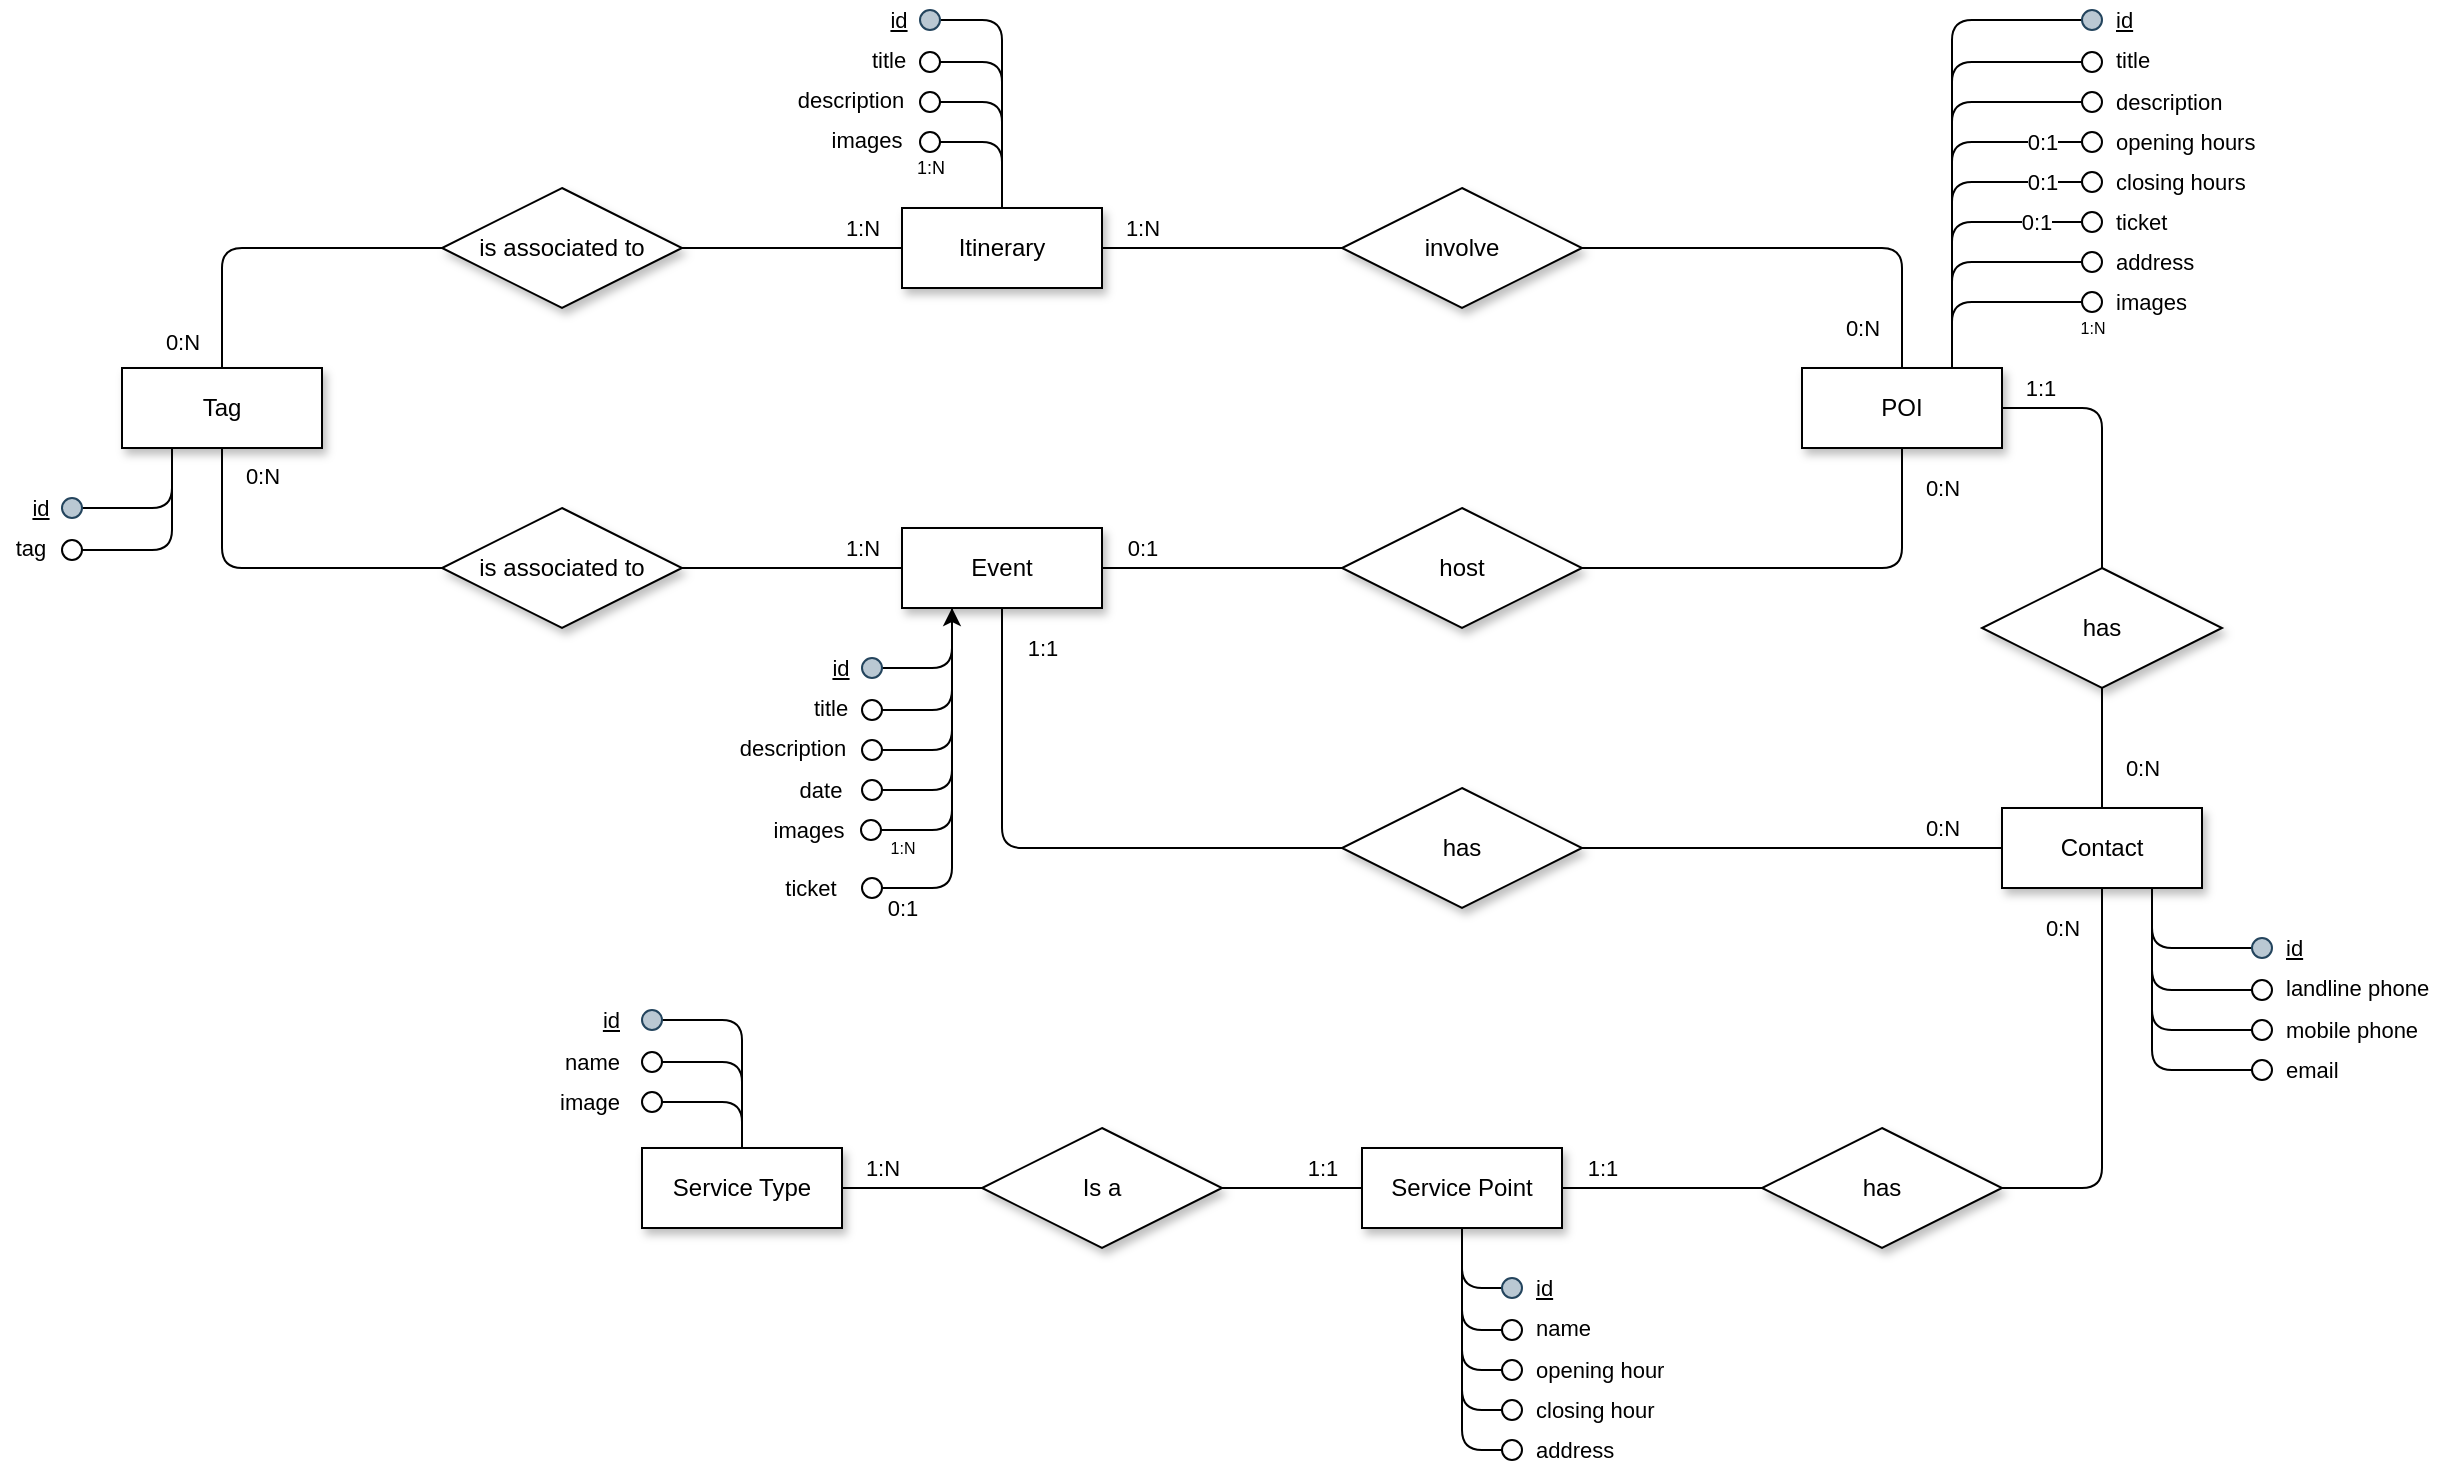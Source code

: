 <mxfile version="18.1.1" type="onedrive"><diagram id="R2lEEEUBdFMjLlhIrx00" name="Page-1"><mxGraphModel grid="1" page="0" gridSize="10" guides="1" tooltips="1" connect="1" arrows="1" fold="1" pageScale="1" pageWidth="850" pageHeight="1100" math="0" shadow="0" extFonts="Permanent Marker^https://fonts.googleapis.com/css?family=Permanent+Marker"><root><mxCell id="0"/><mxCell id="1" parent="0"/><mxCell id="U2Y5_Zhg-CE9BHJkoUAZ-34" value="0:N" style="edgeStyle=orthogonalEdgeStyle;rounded=1;orthogonalLoop=1;jettySize=auto;html=1;exitX=0.5;exitY=1;exitDx=0;exitDy=0;entryX=1;entryY=0.5;entryDx=0;entryDy=0;endArrow=none;endFill=0;elbow=vertical;" edge="1" parent="1" source="U2Y5_Zhg-CE9BHJkoUAZ-1" target="U2Y5_Zhg-CE9BHJkoUAZ-30"><mxGeometry x="-0.818" y="20" relative="1" as="geometry"><mxPoint as="offset"/></mxGeometry></mxCell><mxCell id="U2Y5_Zhg-CE9BHJkoUAZ-1" value="POI" style="whiteSpace=wrap;html=1;align=center;shadow=1;" vertex="1" parent="1"><mxGeometry x="650" y="-80" width="100" height="40" as="geometry"/></mxCell><mxCell id="U2Y5_Zhg-CE9BHJkoUAZ-19" value="1:N" style="edgeStyle=orthogonalEdgeStyle;rounded=1;orthogonalLoop=1;jettySize=auto;html=1;exitX=1;exitY=0.5;exitDx=0;exitDy=0;entryX=0;entryY=0.5;entryDx=0;entryDy=0;endArrow=none;endFill=0;elbow=vertical;" edge="1" parent="1" source="U2Y5_Zhg-CE9BHJkoUAZ-2" target="U2Y5_Zhg-CE9BHJkoUAZ-8"><mxGeometry x="0.636" y="10" relative="1" as="geometry"><mxPoint as="offset"/></mxGeometry></mxCell><mxCell id="U2Y5_Zhg-CE9BHJkoUAZ-2" value="is associated to" style="shape=rhombus;perimeter=rhombusPerimeter;whiteSpace=wrap;html=1;align=center;shadow=1;" vertex="1" parent="1"><mxGeometry x="-30" y="-10" width="120" height="60" as="geometry"/></mxCell><mxCell id="U2Y5_Zhg-CE9BHJkoUAZ-39" value="1:1" style="edgeStyle=orthogonalEdgeStyle;rounded=1;orthogonalLoop=1;jettySize=auto;html=1;exitX=0.5;exitY=1;exitDx=0;exitDy=0;entryX=0;entryY=0.5;entryDx=0;entryDy=0;endArrow=none;endFill=0;elbow=vertical;" edge="1" parent="1" source="U2Y5_Zhg-CE9BHJkoUAZ-8" target="U2Y5_Zhg-CE9BHJkoUAZ-38"><mxGeometry x="-0.862" y="20" relative="1" as="geometry"><mxPoint as="offset"/></mxGeometry></mxCell><mxCell id="U2Y5_Zhg-CE9BHJkoUAZ-8" value="Event" style="whiteSpace=wrap;html=1;align=center;shadow=1;" vertex="1" parent="1"><mxGeometry x="200" width="100" height="40" as="geometry"/></mxCell><mxCell id="U2Y5_Zhg-CE9BHJkoUAZ-9" value="Service Point" style="whiteSpace=wrap;html=1;align=center;shadow=1;" vertex="1" parent="1"><mxGeometry x="430" y="310" width="100" height="40" as="geometry"/></mxCell><mxCell id="U2Y5_Zhg-CE9BHJkoUAZ-10" value="Service Type" style="whiteSpace=wrap;html=1;align=center;shadow=1;" vertex="1" parent="1"><mxGeometry x="70" y="310" width="100" height="40" as="geometry"/></mxCell><mxCell id="U2Y5_Zhg-CE9BHJkoUAZ-11" value="Contact" style="whiteSpace=wrap;html=1;align=center;shadow=1;" vertex="1" parent="1"><mxGeometry x="750" y="140" width="100" height="40" as="geometry"/></mxCell><mxCell id="U2Y5_Zhg-CE9BHJkoUAZ-16" value="0:N" style="rounded=1;orthogonalLoop=1;jettySize=auto;html=1;exitX=0.5;exitY=1;exitDx=0;exitDy=0;entryX=0;entryY=0.5;entryDx=0;entryDy=0;endArrow=none;endFill=0;edgeStyle=orthogonalEdgeStyle;elbow=vertical;" edge="1" parent="1" source="U2Y5_Zhg-CE9BHJkoUAZ-12" target="U2Y5_Zhg-CE9BHJkoUAZ-2"><mxGeometry x="-0.84" y="20" relative="1" as="geometry"><mxPoint as="offset"/></mxGeometry></mxCell><mxCell id="U2Y5_Zhg-CE9BHJkoUAZ-12" value="Tag" style="whiteSpace=wrap;html=1;align=center;shadow=1;" vertex="1" parent="1"><mxGeometry x="-190" y="-80" width="100" height="40" as="geometry"/></mxCell><mxCell id="U2Y5_Zhg-CE9BHJkoUAZ-14" value="Itinerary" style="whiteSpace=wrap;html=1;align=center;shadow=1;" vertex="1" parent="1"><mxGeometry x="200" y="-160" width="100" height="40" as="geometry"/></mxCell><mxCell id="U2Y5_Zhg-CE9BHJkoUAZ-21" value="1:N" style="edgeStyle=orthogonalEdgeStyle;rounded=1;orthogonalLoop=1;jettySize=auto;html=1;exitX=1;exitY=0.5;exitDx=0;exitDy=0;entryX=0;entryY=0.5;entryDx=0;entryDy=0;endArrow=none;endFill=0;elbow=vertical;" edge="1" parent="1" source="U2Y5_Zhg-CE9BHJkoUAZ-20" target="U2Y5_Zhg-CE9BHJkoUAZ-14"><mxGeometry x="0.636" y="10" relative="1" as="geometry"><mxPoint as="offset"/></mxGeometry></mxCell><mxCell id="U2Y5_Zhg-CE9BHJkoUAZ-22" value="0:N" style="edgeStyle=orthogonalEdgeStyle;rounded=1;orthogonalLoop=1;jettySize=auto;html=1;exitX=0;exitY=0.5;exitDx=0;exitDy=0;entryX=0.5;entryY=0;entryDx=0;entryDy=0;endArrow=none;endFill=0;elbow=vertical;" edge="1" parent="1" source="U2Y5_Zhg-CE9BHJkoUAZ-20" target="U2Y5_Zhg-CE9BHJkoUAZ-12"><mxGeometry x="0.84" y="-20" relative="1" as="geometry"><mxPoint as="offset"/></mxGeometry></mxCell><mxCell id="U2Y5_Zhg-CE9BHJkoUAZ-20" value="is associated to" style="shape=rhombus;perimeter=rhombusPerimeter;whiteSpace=wrap;html=1;align=center;shadow=1;" vertex="1" parent="1"><mxGeometry x="-30" y="-170" width="120" height="60" as="geometry"/></mxCell><mxCell id="U2Y5_Zhg-CE9BHJkoUAZ-23" value="id" style="text;html=1;align=center;verticalAlign=middle;resizable=0;points=[];autosize=1;fontSize=11;fontStyle=4" vertex="1" parent="1"><mxGeometry x="-241" y="-20" width="20" height="20" as="geometry"/></mxCell><mxCell id="U2Y5_Zhg-CE9BHJkoUAZ-27" style="edgeStyle=orthogonalEdgeStyle;rounded=1;orthogonalLoop=1;jettySize=auto;html=1;entryX=0.25;entryY=1;entryDx=0;entryDy=0;endArrow=none;endFill=0;elbow=vertical;" edge="1" parent="1" source="U2Y5_Zhg-CE9BHJkoUAZ-24" target="U2Y5_Zhg-CE9BHJkoUAZ-12"><mxGeometry relative="1" as="geometry"/></mxCell><mxCell id="U2Y5_Zhg-CE9BHJkoUAZ-24" value="" style="ellipse;whiteSpace=wrap;html=1;fillColor=#bac8d3;fontSize=11;strokeColor=#23445d;" vertex="1" parent="1"><mxGeometry x="-220" y="-15" width="10" height="10" as="geometry"/></mxCell><mxCell id="U2Y5_Zhg-CE9BHJkoUAZ-25" value="tag" style="text;html=1;align=center;verticalAlign=middle;resizable=0;points=[];autosize=1;fontSize=11;" vertex="1" parent="1"><mxGeometry x="-251" width="30" height="20" as="geometry"/></mxCell><mxCell id="U2Y5_Zhg-CE9BHJkoUAZ-28" style="edgeStyle=orthogonalEdgeStyle;rounded=1;orthogonalLoop=1;jettySize=auto;html=1;endArrow=none;endFill=0;elbow=vertical;entryX=0.25;entryY=1;entryDx=0;entryDy=0;" edge="1" parent="1" source="U2Y5_Zhg-CE9BHJkoUAZ-26" target="U2Y5_Zhg-CE9BHJkoUAZ-12"><mxGeometry relative="1" as="geometry"/></mxCell><mxCell id="U2Y5_Zhg-CE9BHJkoUAZ-26" value="" style="ellipse;whiteSpace=wrap;html=1;fillColor=none;gradientColor=none;fontSize=11;" vertex="1" parent="1"><mxGeometry x="-220" y="6" width="10" height="10" as="geometry"/></mxCell><mxCell id="U2Y5_Zhg-CE9BHJkoUAZ-32" value="1:N" style="edgeStyle=orthogonalEdgeStyle;rounded=1;orthogonalLoop=1;jettySize=auto;html=1;exitX=0;exitY=0.5;exitDx=0;exitDy=0;entryX=1;entryY=0.5;entryDx=0;entryDy=0;endArrow=none;endFill=0;elbow=vertical;" edge="1" parent="1" source="U2Y5_Zhg-CE9BHJkoUAZ-29" target="U2Y5_Zhg-CE9BHJkoUAZ-14"><mxGeometry x="0.667" y="-10" relative="1" as="geometry"><mxPoint as="offset"/></mxGeometry></mxCell><mxCell id="U2Y5_Zhg-CE9BHJkoUAZ-33" value="0:N" style="edgeStyle=orthogonalEdgeStyle;rounded=1;orthogonalLoop=1;jettySize=auto;html=1;exitX=1;exitY=0.5;exitDx=0;exitDy=0;entryX=0.5;entryY=0;entryDx=0;entryDy=0;endArrow=none;endFill=0;elbow=vertical;" edge="1" parent="1" source="U2Y5_Zhg-CE9BHJkoUAZ-29" target="U2Y5_Zhg-CE9BHJkoUAZ-1"><mxGeometry x="0.818" y="-20" relative="1" as="geometry"><mxPoint as="offset"/></mxGeometry></mxCell><mxCell id="U2Y5_Zhg-CE9BHJkoUAZ-29" value="involve" style="shape=rhombus;perimeter=rhombusPerimeter;whiteSpace=wrap;html=1;align=center;shadow=1;" vertex="1" parent="1"><mxGeometry x="420" y="-170" width="120" height="60" as="geometry"/></mxCell><mxCell id="U2Y5_Zhg-CE9BHJkoUAZ-31" value="0:1" style="edgeStyle=orthogonalEdgeStyle;rounded=1;orthogonalLoop=1;jettySize=auto;html=1;entryX=1;entryY=0.5;entryDx=0;entryDy=0;endArrow=none;endFill=0;elbow=vertical;" edge="1" parent="1" source="U2Y5_Zhg-CE9BHJkoUAZ-30" target="U2Y5_Zhg-CE9BHJkoUAZ-8"><mxGeometry x="0.667" y="-10" relative="1" as="geometry"><mxPoint as="offset"/></mxGeometry></mxCell><mxCell id="U2Y5_Zhg-CE9BHJkoUAZ-30" value="host" style="shape=rhombus;perimeter=rhombusPerimeter;whiteSpace=wrap;html=1;align=center;shadow=1;" vertex="1" parent="1"><mxGeometry x="420" y="-10" width="120" height="60" as="geometry"/></mxCell><mxCell id="U2Y5_Zhg-CE9BHJkoUAZ-36" value="0:N" style="edgeStyle=orthogonalEdgeStyle;rounded=1;orthogonalLoop=1;jettySize=auto;html=1;exitX=0.5;exitY=1;exitDx=0;exitDy=0;entryX=0.5;entryY=0;entryDx=0;entryDy=0;endArrow=none;endFill=0;elbow=vertical;" edge="1" parent="1" source="U2Y5_Zhg-CE9BHJkoUAZ-35" target="U2Y5_Zhg-CE9BHJkoUAZ-11"><mxGeometry x="0.333" y="20" relative="1" as="geometry"><mxPoint as="offset"/></mxGeometry></mxCell><mxCell id="U2Y5_Zhg-CE9BHJkoUAZ-37" value="1:1" style="edgeStyle=orthogonalEdgeStyle;rounded=1;orthogonalLoop=1;jettySize=auto;html=1;exitX=0.5;exitY=0;exitDx=0;exitDy=0;entryX=1;entryY=0.5;entryDx=0;entryDy=0;endArrow=none;endFill=0;elbow=vertical;" edge="1" parent="1" source="U2Y5_Zhg-CE9BHJkoUAZ-35" target="U2Y5_Zhg-CE9BHJkoUAZ-1"><mxGeometry x="0.714" y="-10" relative="1" as="geometry"><mxPoint as="offset"/></mxGeometry></mxCell><mxCell id="U2Y5_Zhg-CE9BHJkoUAZ-35" value="has" style="shape=rhombus;perimeter=rhombusPerimeter;whiteSpace=wrap;html=1;align=center;shadow=1;" vertex="1" parent="1"><mxGeometry x="740" y="20" width="120" height="60" as="geometry"/></mxCell><mxCell id="U2Y5_Zhg-CE9BHJkoUAZ-40" value="0:N" style="edgeStyle=orthogonalEdgeStyle;rounded=1;orthogonalLoop=1;jettySize=auto;html=1;exitX=1;exitY=0.5;exitDx=0;exitDy=0;entryX=0;entryY=0.5;entryDx=0;entryDy=0;endArrow=none;endFill=0;elbow=vertical;" edge="1" parent="1" source="U2Y5_Zhg-CE9BHJkoUAZ-38" target="U2Y5_Zhg-CE9BHJkoUAZ-11"><mxGeometry x="0.714" y="10" relative="1" as="geometry"><mxPoint as="offset"/></mxGeometry></mxCell><mxCell id="U2Y5_Zhg-CE9BHJkoUAZ-38" value="has" style="shape=rhombus;perimeter=rhombusPerimeter;whiteSpace=wrap;html=1;align=center;shadow=1;" vertex="1" parent="1"><mxGeometry x="420" y="130" width="120" height="60" as="geometry"/></mxCell><mxCell id="U2Y5_Zhg-CE9BHJkoUAZ-42" value="1:1" style="edgeStyle=orthogonalEdgeStyle;rounded=1;orthogonalLoop=1;jettySize=auto;html=1;exitX=0;exitY=0.5;exitDx=0;exitDy=0;entryX=1;entryY=0.5;entryDx=0;entryDy=0;endArrow=none;endFill=0;elbow=vertical;" edge="1" parent="1" source="U2Y5_Zhg-CE9BHJkoUAZ-41" target="U2Y5_Zhg-CE9BHJkoUAZ-9"><mxGeometry x="0.6" y="-10" relative="1" as="geometry"><mxPoint as="offset"/></mxGeometry></mxCell><mxCell id="U2Y5_Zhg-CE9BHJkoUAZ-43" value="0:N" style="edgeStyle=orthogonalEdgeStyle;rounded=1;orthogonalLoop=1;jettySize=auto;html=1;exitX=1;exitY=0.5;exitDx=0;exitDy=0;entryX=0.5;entryY=1;entryDx=0;entryDy=0;endArrow=none;endFill=0;elbow=vertical;" edge="1" parent="1" source="U2Y5_Zhg-CE9BHJkoUAZ-41" target="U2Y5_Zhg-CE9BHJkoUAZ-11"><mxGeometry x="0.8" y="20" relative="1" as="geometry"><mxPoint as="offset"/></mxGeometry></mxCell><mxCell id="U2Y5_Zhg-CE9BHJkoUAZ-41" value="has" style="shape=rhombus;perimeter=rhombusPerimeter;whiteSpace=wrap;html=1;align=center;shadow=1;" vertex="1" parent="1"><mxGeometry x="630" y="300" width="120" height="60" as="geometry"/></mxCell><mxCell id="U2Y5_Zhg-CE9BHJkoUAZ-45" value="1:1" style="edgeStyle=orthogonalEdgeStyle;rounded=1;orthogonalLoop=1;jettySize=auto;html=1;exitX=1;exitY=0.5;exitDx=0;exitDy=0;entryX=0;entryY=0.5;entryDx=0;entryDy=0;endArrow=none;endFill=0;elbow=vertical;" edge="1" parent="1" source="U2Y5_Zhg-CE9BHJkoUAZ-44" target="U2Y5_Zhg-CE9BHJkoUAZ-9"><mxGeometry x="0.429" y="10" relative="1" as="geometry"><mxPoint as="offset"/></mxGeometry></mxCell><mxCell id="U2Y5_Zhg-CE9BHJkoUAZ-46" value="1:N" style="edgeStyle=orthogonalEdgeStyle;rounded=1;orthogonalLoop=1;jettySize=auto;html=1;exitX=0;exitY=0.5;exitDx=0;exitDy=0;entryX=1;entryY=0.5;entryDx=0;entryDy=0;endArrow=none;endFill=0;elbow=vertical;" edge="1" parent="1" source="U2Y5_Zhg-CE9BHJkoUAZ-44" target="U2Y5_Zhg-CE9BHJkoUAZ-10"><mxGeometry x="0.429" y="-10" relative="1" as="geometry"><Array as="points"><mxPoint x="240" y="330"/></Array><mxPoint as="offset"/></mxGeometry></mxCell><mxCell id="U2Y5_Zhg-CE9BHJkoUAZ-44" value="Is a" style="shape=rhombus;perimeter=rhombusPerimeter;whiteSpace=wrap;html=1;align=center;shadow=1;" vertex="1" parent="1"><mxGeometry x="240" y="300" width="120" height="60" as="geometry"/></mxCell><mxCell id="U2Y5_Zhg-CE9BHJkoUAZ-51" value="id" style="text;html=1;align=center;verticalAlign=middle;resizable=0;points=[];autosize=1;fontSize=11;fontStyle=4" vertex="1" parent="1"><mxGeometry x="188" y="-264" width="20" height="20" as="geometry"/></mxCell><mxCell id="U2Y5_Zhg-CE9BHJkoUAZ-57" style="edgeStyle=orthogonalEdgeStyle;rounded=1;orthogonalLoop=1;jettySize=auto;html=1;entryX=0.5;entryY=0;entryDx=0;entryDy=0;endArrow=none;endFill=0;elbow=vertical;exitX=1;exitY=0.5;exitDx=0;exitDy=0;" edge="1" parent="1" source="U2Y5_Zhg-CE9BHJkoUAZ-52" target="U2Y5_Zhg-CE9BHJkoUAZ-14"><mxGeometry relative="1" as="geometry"><Array as="points"><mxPoint x="250" y="-254"/></Array></mxGeometry></mxCell><mxCell id="U2Y5_Zhg-CE9BHJkoUAZ-52" value="" style="ellipse;whiteSpace=wrap;html=1;fillColor=#bac8d3;fontSize=11;strokeColor=#23445d;" vertex="1" parent="1"><mxGeometry x="209" y="-259" width="10" height="10" as="geometry"/></mxCell><mxCell id="U2Y5_Zhg-CE9BHJkoUAZ-53" value="title" style="text;html=1;align=center;verticalAlign=middle;resizable=0;points=[];autosize=1;fontSize=11;" vertex="1" parent="1"><mxGeometry x="178" y="-244" width="30" height="20" as="geometry"/></mxCell><mxCell id="U2Y5_Zhg-CE9BHJkoUAZ-58" style="edgeStyle=orthogonalEdgeStyle;rounded=1;orthogonalLoop=1;jettySize=auto;html=1;endArrow=none;endFill=0;elbow=vertical;" edge="1" parent="1" source="U2Y5_Zhg-CE9BHJkoUAZ-54" target="U2Y5_Zhg-CE9BHJkoUAZ-14"><mxGeometry relative="1" as="geometry"><Array as="points"><mxPoint x="250" y="-233"/></Array></mxGeometry></mxCell><mxCell id="U2Y5_Zhg-CE9BHJkoUAZ-54" value="" style="ellipse;whiteSpace=wrap;html=1;fillColor=none;gradientColor=none;fontSize=11;" vertex="1" parent="1"><mxGeometry x="209" y="-238" width="10" height="10" as="geometry"/></mxCell><mxCell id="U2Y5_Zhg-CE9BHJkoUAZ-55" value="description" style="text;html=1;align=center;verticalAlign=middle;resizable=0;points=[];autosize=1;fontSize=11;" vertex="1" parent="1"><mxGeometry x="139" y="-224" width="70" height="20" as="geometry"/></mxCell><mxCell id="U2Y5_Zhg-CE9BHJkoUAZ-59" style="edgeStyle=orthogonalEdgeStyle;rounded=1;orthogonalLoop=1;jettySize=auto;html=1;exitX=1;exitY=0.5;exitDx=0;exitDy=0;entryX=0.5;entryY=0;entryDx=0;entryDy=0;endArrow=none;endFill=0;elbow=vertical;" edge="1" parent="1" source="U2Y5_Zhg-CE9BHJkoUAZ-56" target="U2Y5_Zhg-CE9BHJkoUAZ-14"><mxGeometry relative="1" as="geometry"/></mxCell><mxCell id="U2Y5_Zhg-CE9BHJkoUAZ-56" value="" style="ellipse;whiteSpace=wrap;html=1;fillColor=none;gradientColor=none;fontSize=11;" vertex="1" parent="1"><mxGeometry x="209" y="-218" width="10" height="10" as="geometry"/></mxCell><mxCell id="U2Y5_Zhg-CE9BHJkoUAZ-60" value="id" style="text;html=1;align=center;verticalAlign=middle;resizable=0;points=[];autosize=1;fontSize=11;fontStyle=4" vertex="1" parent="1"><mxGeometry x="159" y="60" width="20" height="20" as="geometry"/></mxCell><mxCell id="U2Y5_Zhg-CE9BHJkoUAZ-66" style="edgeStyle=orthogonalEdgeStyle;rounded=1;orthogonalLoop=1;jettySize=auto;html=1;endArrow=none;endFill=0;elbow=vertical;entryX=0.25;entryY=1;entryDx=0;entryDy=0;" edge="1" parent="1" source="U2Y5_Zhg-CE9BHJkoUAZ-61" target="U2Y5_Zhg-CE9BHJkoUAZ-8"><mxGeometry relative="1" as="geometry"><mxPoint x="220" y="40" as="targetPoint"/></mxGeometry></mxCell><mxCell id="U2Y5_Zhg-CE9BHJkoUAZ-61" value="" style="ellipse;whiteSpace=wrap;html=1;fillColor=#bac8d3;fontSize=11;strokeColor=#23445d;" vertex="1" parent="1"><mxGeometry x="180" y="65" width="10" height="10" as="geometry"/></mxCell><mxCell id="U2Y5_Zhg-CE9BHJkoUAZ-62" value="title" style="text;html=1;align=center;verticalAlign=middle;resizable=0;points=[];autosize=1;fontSize=11;" vertex="1" parent="1"><mxGeometry x="149" y="80" width="30" height="20" as="geometry"/></mxCell><mxCell id="U2Y5_Zhg-CE9BHJkoUAZ-67" style="edgeStyle=orthogonalEdgeStyle;rounded=1;orthogonalLoop=1;jettySize=auto;html=1;endArrow=none;endFill=0;elbow=vertical;entryX=0.25;entryY=1;entryDx=0;entryDy=0;" edge="1" parent="1" source="U2Y5_Zhg-CE9BHJkoUAZ-63" target="U2Y5_Zhg-CE9BHJkoUAZ-8"><mxGeometry relative="1" as="geometry"><mxPoint x="220" y="40" as="targetPoint"/></mxGeometry></mxCell><mxCell id="U2Y5_Zhg-CE9BHJkoUAZ-63" value="" style="ellipse;whiteSpace=wrap;html=1;fillColor=none;gradientColor=none;fontSize=11;" vertex="1" parent="1"><mxGeometry x="180" y="86" width="10" height="10" as="geometry"/></mxCell><mxCell id="U2Y5_Zhg-CE9BHJkoUAZ-64" value="description" style="text;html=1;align=center;verticalAlign=middle;resizable=0;points=[];autosize=1;fontSize=11;" vertex="1" parent="1"><mxGeometry x="110" y="100" width="70" height="20" as="geometry"/></mxCell><mxCell id="U2Y5_Zhg-CE9BHJkoUAZ-68" style="edgeStyle=orthogonalEdgeStyle;rounded=1;orthogonalLoop=1;jettySize=auto;html=1;entryX=0.25;entryY=1;entryDx=0;entryDy=0;endArrow=none;endFill=0;elbow=vertical;" edge="1" parent="1" source="U2Y5_Zhg-CE9BHJkoUAZ-65" target="U2Y5_Zhg-CE9BHJkoUAZ-8"><mxGeometry relative="1" as="geometry"/></mxCell><mxCell id="U2Y5_Zhg-CE9BHJkoUAZ-65" value="" style="ellipse;whiteSpace=wrap;html=1;fillColor=none;gradientColor=none;fontSize=11;" vertex="1" parent="1"><mxGeometry x="180" y="106" width="10" height="10" as="geometry"/></mxCell><mxCell id="U2Y5_Zhg-CE9BHJkoUAZ-69" value="date" style="text;html=1;align=center;verticalAlign=middle;resizable=0;points=[];autosize=1;fontSize=11;" vertex="1" parent="1"><mxGeometry x="139" y="121" width="40" height="20" as="geometry"/></mxCell><mxCell id="U2Y5_Zhg-CE9BHJkoUAZ-71" style="edgeStyle=orthogonalEdgeStyle;rounded=1;orthogonalLoop=1;jettySize=auto;html=1;exitX=1;exitY=0.5;exitDx=0;exitDy=0;entryX=0.25;entryY=1;entryDx=0;entryDy=0;endArrow=none;endFill=0;elbow=vertical;" edge="1" parent="1" source="U2Y5_Zhg-CE9BHJkoUAZ-70" target="U2Y5_Zhg-CE9BHJkoUAZ-8"><mxGeometry relative="1" as="geometry"/></mxCell><mxCell id="U2Y5_Zhg-CE9BHJkoUAZ-70" value="" style="ellipse;whiteSpace=wrap;html=1;fillColor=none;gradientColor=none;fontSize=11;" vertex="1" parent="1"><mxGeometry x="180" y="126" width="10" height="10" as="geometry"/></mxCell><mxCell id="U2Y5_Zhg-CE9BHJkoUAZ-72" value="id" style="text;html=1;align=left;verticalAlign=middle;resizable=0;points=[];autosize=1;fontSize=11;fontStyle=4" vertex="1" parent="1"><mxGeometry x="805" y="-264" width="20" height="20" as="geometry"/></mxCell><mxCell id="U2Y5_Zhg-CE9BHJkoUAZ-96" style="edgeStyle=orthogonalEdgeStyle;rounded=1;orthogonalLoop=1;jettySize=auto;html=1;exitX=0;exitY=0.5;exitDx=0;exitDy=0;entryX=0.75;entryY=0;entryDx=0;entryDy=0;endArrow=none;endFill=0;elbow=vertical;" edge="1" parent="1" source="U2Y5_Zhg-CE9BHJkoUAZ-73" target="U2Y5_Zhg-CE9BHJkoUAZ-1"><mxGeometry relative="1" as="geometry"/></mxCell><mxCell id="U2Y5_Zhg-CE9BHJkoUAZ-73" value="" style="ellipse;whiteSpace=wrap;html=1;fillColor=#bac8d3;fontSize=11;strokeColor=#23445d;" vertex="1" parent="1"><mxGeometry x="790" y="-259" width="10" height="10" as="geometry"/></mxCell><mxCell id="U2Y5_Zhg-CE9BHJkoUAZ-74" value="title" style="text;html=1;align=left;verticalAlign=middle;resizable=0;points=[];autosize=1;fontSize=11;" vertex="1" parent="1"><mxGeometry x="805" y="-244" width="30" height="20" as="geometry"/></mxCell><mxCell id="U2Y5_Zhg-CE9BHJkoUAZ-95" style="edgeStyle=orthogonalEdgeStyle;rounded=1;orthogonalLoop=1;jettySize=auto;html=1;exitX=0;exitY=0.5;exitDx=0;exitDy=0;entryX=0.75;entryY=0;entryDx=0;entryDy=0;endArrow=none;endFill=0;elbow=vertical;" edge="1" parent="1" source="U2Y5_Zhg-CE9BHJkoUAZ-75" target="U2Y5_Zhg-CE9BHJkoUAZ-1"><mxGeometry relative="1" as="geometry"/></mxCell><mxCell id="U2Y5_Zhg-CE9BHJkoUAZ-75" value="" style="ellipse;whiteSpace=wrap;html=1;fillColor=none;gradientColor=none;fontSize=11;" vertex="1" parent="1"><mxGeometry x="790" y="-238" width="10" height="10" as="geometry"/></mxCell><mxCell id="U2Y5_Zhg-CE9BHJkoUAZ-76" value="description" style="text;html=1;align=left;verticalAlign=middle;resizable=0;points=[];autosize=1;fontSize=11;" vertex="1" parent="1"><mxGeometry x="805" y="-223" width="70" height="20" as="geometry"/></mxCell><mxCell id="U2Y5_Zhg-CE9BHJkoUAZ-94" style="edgeStyle=orthogonalEdgeStyle;rounded=1;orthogonalLoop=1;jettySize=auto;html=1;exitX=0;exitY=0.5;exitDx=0;exitDy=0;entryX=0.75;entryY=0;entryDx=0;entryDy=0;endArrow=none;endFill=0;elbow=vertical;" edge="1" parent="1" source="U2Y5_Zhg-CE9BHJkoUAZ-77" target="U2Y5_Zhg-CE9BHJkoUAZ-1"><mxGeometry relative="1" as="geometry"/></mxCell><mxCell id="U2Y5_Zhg-CE9BHJkoUAZ-77" value="" style="ellipse;whiteSpace=wrap;html=1;fillColor=none;gradientColor=none;fontSize=11;" vertex="1" parent="1"><mxGeometry x="790" y="-218" width="10" height="10" as="geometry"/></mxCell><mxCell id="U2Y5_Zhg-CE9BHJkoUAZ-81" value="opening hours" style="text;html=1;align=left;verticalAlign=middle;resizable=0;points=[];autosize=1;fontSize=11;" vertex="1" parent="1"><mxGeometry x="805" y="-203" width="90" height="20" as="geometry"/></mxCell><mxCell id="U2Y5_Zhg-CE9BHJkoUAZ-93" value="0:1" style="edgeStyle=orthogonalEdgeStyle;rounded=1;orthogonalLoop=1;jettySize=auto;html=1;exitX=0;exitY=0.5;exitDx=0;exitDy=0;entryX=0.75;entryY=0;entryDx=0;entryDy=0;endArrow=none;endFill=0;elbow=vertical;" edge="1" parent="1" source="U2Y5_Zhg-CE9BHJkoUAZ-82" target="U2Y5_Zhg-CE9BHJkoUAZ-1"><mxGeometry x="-0.775" relative="1" as="geometry"><mxPoint as="offset"/></mxGeometry></mxCell><mxCell id="U2Y5_Zhg-CE9BHJkoUAZ-82" value="" style="ellipse;whiteSpace=wrap;html=1;fillColor=none;gradientColor=none;fontSize=11;" vertex="1" parent="1"><mxGeometry x="790" y="-198" width="10" height="10" as="geometry"/></mxCell><mxCell id="U2Y5_Zhg-CE9BHJkoUAZ-83" value="closing hours" style="text;html=1;align=left;verticalAlign=middle;resizable=0;points=[];autosize=1;fontSize=11;" vertex="1" parent="1"><mxGeometry x="805" y="-183" width="80" height="20" as="geometry"/></mxCell><mxCell id="U2Y5_Zhg-CE9BHJkoUAZ-92" value="0:1" style="edgeStyle=orthogonalEdgeStyle;rounded=1;orthogonalLoop=1;jettySize=auto;html=1;exitX=0;exitY=0.5;exitDx=0;exitDy=0;entryX=0.75;entryY=0;entryDx=0;entryDy=0;endArrow=none;endFill=0;elbow=vertical;" edge="1" parent="1" source="U2Y5_Zhg-CE9BHJkoUAZ-84" target="U2Y5_Zhg-CE9BHJkoUAZ-1"><mxGeometry x="-0.747" relative="1" as="geometry"><mxPoint as="offset"/></mxGeometry></mxCell><mxCell id="U2Y5_Zhg-CE9BHJkoUAZ-84" value="" style="ellipse;whiteSpace=wrap;html=1;fillColor=none;gradientColor=none;fontSize=11;" vertex="1" parent="1"><mxGeometry x="790" y="-178" width="10" height="10" as="geometry"/></mxCell><mxCell id="U2Y5_Zhg-CE9BHJkoUAZ-85" value="ticket" style="text;html=1;align=left;verticalAlign=middle;resizable=0;points=[];autosize=1;fontSize=11;" vertex="1" parent="1"><mxGeometry x="805" y="-163" width="40" height="20" as="geometry"/></mxCell><mxCell id="U2Y5_Zhg-CE9BHJkoUAZ-91" value="0:1" style="edgeStyle=orthogonalEdgeStyle;rounded=1;orthogonalLoop=1;jettySize=auto;html=1;exitX=0;exitY=0.5;exitDx=0;exitDy=0;entryX=0.75;entryY=0;entryDx=0;entryDy=0;endArrow=none;endFill=0;elbow=vertical;" edge="1" parent="1" source="U2Y5_Zhg-CE9BHJkoUAZ-86" target="U2Y5_Zhg-CE9BHJkoUAZ-1"><mxGeometry x="-0.667" relative="1" as="geometry"><Array as="points"><mxPoint x="725" y="-153"/></Array><mxPoint as="offset"/></mxGeometry></mxCell><mxCell id="U2Y5_Zhg-CE9BHJkoUAZ-86" value="" style="ellipse;whiteSpace=wrap;html=1;fillColor=none;gradientColor=none;fontSize=11;" vertex="1" parent="1"><mxGeometry x="790" y="-158" width="10" height="10" as="geometry"/></mxCell><mxCell id="U2Y5_Zhg-CE9BHJkoUAZ-87" value="address" style="text;html=1;align=left;verticalAlign=middle;resizable=0;points=[];autosize=1;fontSize=11;" vertex="1" parent="1"><mxGeometry x="805" y="-143" width="50" height="20" as="geometry"/></mxCell><mxCell id="U2Y5_Zhg-CE9BHJkoUAZ-89" style="edgeStyle=orthogonalEdgeStyle;rounded=1;orthogonalLoop=1;jettySize=auto;html=1;exitX=0;exitY=0.5;exitDx=0;exitDy=0;entryX=0.75;entryY=0;entryDx=0;entryDy=0;endArrow=none;endFill=0;elbow=vertical;" edge="1" parent="1" source="U2Y5_Zhg-CE9BHJkoUAZ-88" target="U2Y5_Zhg-CE9BHJkoUAZ-1"><mxGeometry relative="1" as="geometry"/></mxCell><mxCell id="U2Y5_Zhg-CE9BHJkoUAZ-88" value="" style="ellipse;whiteSpace=wrap;html=1;fillColor=none;gradientColor=none;fontSize=11;" vertex="1" parent="1"><mxGeometry x="790" y="-138" width="10" height="10" as="geometry"/></mxCell><mxCell id="U2Y5_Zhg-CE9BHJkoUAZ-97" value="id" style="text;html=1;align=left;verticalAlign=middle;resizable=0;points=[];autosize=1;fontSize=11;fontStyle=4" vertex="1" parent="1"><mxGeometry x="890" y="200" width="20" height="20" as="geometry"/></mxCell><mxCell id="U2Y5_Zhg-CE9BHJkoUAZ-105" style="edgeStyle=orthogonalEdgeStyle;rounded=1;orthogonalLoop=1;jettySize=auto;html=1;exitX=0;exitY=0.5;exitDx=0;exitDy=0;entryX=0.75;entryY=1;entryDx=0;entryDy=0;endArrow=none;endFill=0;elbow=vertical;" edge="1" parent="1" source="U2Y5_Zhg-CE9BHJkoUAZ-98" target="U2Y5_Zhg-CE9BHJkoUAZ-11"><mxGeometry relative="1" as="geometry"/></mxCell><mxCell id="U2Y5_Zhg-CE9BHJkoUAZ-98" value="" style="ellipse;whiteSpace=wrap;html=1;fillColor=#bac8d3;fontSize=11;strokeColor=#23445d;" vertex="1" parent="1"><mxGeometry x="875" y="205" width="10" height="10" as="geometry"/></mxCell><mxCell id="U2Y5_Zhg-CE9BHJkoUAZ-99" value="landline phone" style="text;html=1;align=left;verticalAlign=middle;resizable=0;points=[];autosize=1;fontSize=11;" vertex="1" parent="1"><mxGeometry x="890" y="220" width="90" height="20" as="geometry"/></mxCell><mxCell id="U2Y5_Zhg-CE9BHJkoUAZ-106" style="edgeStyle=orthogonalEdgeStyle;rounded=1;orthogonalLoop=1;jettySize=auto;html=1;exitX=0;exitY=0.5;exitDx=0;exitDy=0;entryX=0.75;entryY=1;entryDx=0;entryDy=0;endArrow=none;endFill=0;elbow=vertical;" edge="1" parent="1" source="U2Y5_Zhg-CE9BHJkoUAZ-100" target="U2Y5_Zhg-CE9BHJkoUAZ-11"><mxGeometry relative="1" as="geometry"/></mxCell><mxCell id="U2Y5_Zhg-CE9BHJkoUAZ-100" value="" style="ellipse;whiteSpace=wrap;html=1;fillColor=none;gradientColor=none;fontSize=11;" vertex="1" parent="1"><mxGeometry x="875" y="226" width="10" height="10" as="geometry"/></mxCell><mxCell id="U2Y5_Zhg-CE9BHJkoUAZ-101" value="mobile phone" style="text;html=1;align=left;verticalAlign=middle;resizable=0;points=[];autosize=1;fontSize=11;" vertex="1" parent="1"><mxGeometry x="890" y="241" width="80" height="20" as="geometry"/></mxCell><mxCell id="U2Y5_Zhg-CE9BHJkoUAZ-108" style="edgeStyle=orthogonalEdgeStyle;rounded=1;orthogonalLoop=1;jettySize=auto;html=1;exitX=0;exitY=0.5;exitDx=0;exitDy=0;entryX=0.75;entryY=1;entryDx=0;entryDy=0;endArrow=none;endFill=0;elbow=vertical;" edge="1" parent="1" source="U2Y5_Zhg-CE9BHJkoUAZ-102" target="U2Y5_Zhg-CE9BHJkoUAZ-11"><mxGeometry relative="1" as="geometry"/></mxCell><mxCell id="U2Y5_Zhg-CE9BHJkoUAZ-102" value="" style="ellipse;whiteSpace=wrap;html=1;fillColor=none;gradientColor=none;fontSize=11;" vertex="1" parent="1"><mxGeometry x="875" y="246" width="10" height="10" as="geometry"/></mxCell><mxCell id="U2Y5_Zhg-CE9BHJkoUAZ-103" value="email" style="text;html=1;align=left;verticalAlign=middle;resizable=0;points=[];autosize=1;fontSize=11;" vertex="1" parent="1"><mxGeometry x="890" y="261" width="40" height="20" as="geometry"/></mxCell><mxCell id="U2Y5_Zhg-CE9BHJkoUAZ-109" style="edgeStyle=orthogonalEdgeStyle;rounded=1;orthogonalLoop=1;jettySize=auto;html=1;exitX=0;exitY=0.5;exitDx=0;exitDy=0;entryX=0.75;entryY=1;entryDx=0;entryDy=0;endArrow=none;endFill=0;elbow=vertical;" edge="1" parent="1" source="U2Y5_Zhg-CE9BHJkoUAZ-104" target="U2Y5_Zhg-CE9BHJkoUAZ-11"><mxGeometry relative="1" as="geometry"/></mxCell><mxCell id="U2Y5_Zhg-CE9BHJkoUAZ-104" value="" style="ellipse;whiteSpace=wrap;html=1;fillColor=none;gradientColor=none;fontSize=11;" vertex="1" parent="1"><mxGeometry x="875" y="266" width="10" height="10" as="geometry"/></mxCell><mxCell id="U2Y5_Zhg-CE9BHJkoUAZ-110" value="id" style="text;html=1;align=right;verticalAlign=middle;resizable=0;points=[];autosize=1;fontSize=11;fontStyle=4" vertex="1" parent="1"><mxGeometry x="40" y="236" width="20" height="20" as="geometry"/></mxCell><mxCell id="U2Y5_Zhg-CE9BHJkoUAZ-119" style="edgeStyle=orthogonalEdgeStyle;rounded=1;orthogonalLoop=1;jettySize=auto;html=1;exitX=1;exitY=0.5;exitDx=0;exitDy=0;entryX=0.5;entryY=0;entryDx=0;entryDy=0;endArrow=none;endFill=0;elbow=vertical;" edge="1" parent="1" source="U2Y5_Zhg-CE9BHJkoUAZ-111" target="U2Y5_Zhg-CE9BHJkoUAZ-10"><mxGeometry relative="1" as="geometry"/></mxCell><mxCell id="U2Y5_Zhg-CE9BHJkoUAZ-111" value="" style="ellipse;whiteSpace=wrap;html=1;fillColor=#bac8d3;fontSize=11;strokeColor=#23445d;" vertex="1" parent="1"><mxGeometry x="70" y="241" width="10" height="10" as="geometry"/></mxCell><mxCell id="U2Y5_Zhg-CE9BHJkoUAZ-112" value="name" style="text;html=1;align=right;verticalAlign=middle;resizable=0;points=[];autosize=1;fontSize=11;" vertex="1" parent="1"><mxGeometry x="20" y="257" width="40" height="20" as="geometry"/></mxCell><mxCell id="U2Y5_Zhg-CE9BHJkoUAZ-120" style="edgeStyle=orthogonalEdgeStyle;rounded=1;orthogonalLoop=1;jettySize=auto;html=1;exitX=1;exitY=0.5;exitDx=0;exitDy=0;endArrow=none;endFill=0;elbow=vertical;" edge="1" parent="1" source="U2Y5_Zhg-CE9BHJkoUAZ-113" target="U2Y5_Zhg-CE9BHJkoUAZ-10"><mxGeometry relative="1" as="geometry"/></mxCell><mxCell id="U2Y5_Zhg-CE9BHJkoUAZ-113" value="" style="ellipse;whiteSpace=wrap;html=1;fillColor=none;gradientColor=none;fontSize=11;" vertex="1" parent="1"><mxGeometry x="70" y="262" width="10" height="10" as="geometry"/></mxCell><mxCell id="U2Y5_Zhg-CE9BHJkoUAZ-114" value="image" style="text;html=1;align=right;verticalAlign=middle;resizable=0;points=[];autosize=1;fontSize=11;" vertex="1" parent="1"><mxGeometry x="10" y="277" width="50" height="20" as="geometry"/></mxCell><mxCell id="U2Y5_Zhg-CE9BHJkoUAZ-121" style="edgeStyle=orthogonalEdgeStyle;rounded=1;orthogonalLoop=1;jettySize=auto;html=1;exitX=1;exitY=0.5;exitDx=0;exitDy=0;endArrow=none;endFill=0;elbow=vertical;" edge="1" parent="1" source="U2Y5_Zhg-CE9BHJkoUAZ-115" target="U2Y5_Zhg-CE9BHJkoUAZ-10"><mxGeometry relative="1" as="geometry"/></mxCell><mxCell id="U2Y5_Zhg-CE9BHJkoUAZ-115" value="" style="ellipse;whiteSpace=wrap;html=1;fillColor=none;gradientColor=none;fontSize=11;" vertex="1" parent="1"><mxGeometry x="70" y="282" width="10" height="10" as="geometry"/></mxCell><mxCell id="U2Y5_Zhg-CE9BHJkoUAZ-122" value="id" style="text;html=1;align=left;verticalAlign=middle;resizable=0;points=[];autosize=1;fontSize=11;fontStyle=4" vertex="1" parent="1"><mxGeometry x="515" y="370" width="20" height="20" as="geometry"/></mxCell><mxCell id="U2Y5_Zhg-CE9BHJkoUAZ-132" style="edgeStyle=orthogonalEdgeStyle;rounded=1;orthogonalLoop=1;jettySize=auto;html=1;exitX=0;exitY=0.5;exitDx=0;exitDy=0;entryX=0.5;entryY=1;entryDx=0;entryDy=0;endArrow=none;endFill=0;elbow=vertical;" edge="1" parent="1" source="U2Y5_Zhg-CE9BHJkoUAZ-123" target="U2Y5_Zhg-CE9BHJkoUAZ-9"><mxGeometry relative="1" as="geometry"/></mxCell><mxCell id="U2Y5_Zhg-CE9BHJkoUAZ-123" value="" style="ellipse;whiteSpace=wrap;html=1;fillColor=#bac8d3;fontSize=11;strokeColor=#23445d;" vertex="1" parent="1"><mxGeometry x="500" y="375" width="10" height="10" as="geometry"/></mxCell><mxCell id="U2Y5_Zhg-CE9BHJkoUAZ-124" value="name" style="text;html=1;align=left;verticalAlign=middle;resizable=0;points=[];autosize=1;fontSize=11;" vertex="1" parent="1"><mxGeometry x="515" y="390" width="40" height="20" as="geometry"/></mxCell><mxCell id="U2Y5_Zhg-CE9BHJkoUAZ-133" style="edgeStyle=orthogonalEdgeStyle;rounded=1;orthogonalLoop=1;jettySize=auto;html=1;exitX=0;exitY=0.5;exitDx=0;exitDy=0;endArrow=none;endFill=0;elbow=vertical;" edge="1" parent="1" source="U2Y5_Zhg-CE9BHJkoUAZ-125" target="U2Y5_Zhg-CE9BHJkoUAZ-9"><mxGeometry relative="1" as="geometry"/></mxCell><mxCell id="U2Y5_Zhg-CE9BHJkoUAZ-125" value="" style="ellipse;whiteSpace=wrap;html=1;fillColor=none;gradientColor=none;fontSize=11;" vertex="1" parent="1"><mxGeometry x="500" y="396" width="10" height="10" as="geometry"/></mxCell><mxCell id="U2Y5_Zhg-CE9BHJkoUAZ-126" value="opening hour" style="text;html=1;align=left;verticalAlign=middle;resizable=0;points=[];autosize=1;fontSize=11;" vertex="1" parent="1"><mxGeometry x="515" y="411" width="80" height="20" as="geometry"/></mxCell><mxCell id="U2Y5_Zhg-CE9BHJkoUAZ-134" style="edgeStyle=orthogonalEdgeStyle;rounded=1;orthogonalLoop=1;jettySize=auto;html=1;exitX=0;exitY=0.5;exitDx=0;exitDy=0;endArrow=none;endFill=0;elbow=vertical;" edge="1" parent="1" source="U2Y5_Zhg-CE9BHJkoUAZ-127" target="U2Y5_Zhg-CE9BHJkoUAZ-9"><mxGeometry relative="1" as="geometry"/></mxCell><mxCell id="U2Y5_Zhg-CE9BHJkoUAZ-127" value="" style="ellipse;whiteSpace=wrap;html=1;fillColor=none;gradientColor=none;fontSize=11;" vertex="1" parent="1"><mxGeometry x="500" y="416" width="10" height="10" as="geometry"/></mxCell><mxCell id="U2Y5_Zhg-CE9BHJkoUAZ-128" value="closing hour" style="text;html=1;align=left;verticalAlign=middle;resizable=0;points=[];autosize=1;fontSize=11;" vertex="1" parent="1"><mxGeometry x="515" y="431" width="70" height="20" as="geometry"/></mxCell><mxCell id="U2Y5_Zhg-CE9BHJkoUAZ-135" style="edgeStyle=orthogonalEdgeStyle;rounded=1;orthogonalLoop=1;jettySize=auto;html=1;exitX=0;exitY=0.5;exitDx=0;exitDy=0;endArrow=none;endFill=0;elbow=vertical;" edge="1" parent="1" source="U2Y5_Zhg-CE9BHJkoUAZ-129" target="U2Y5_Zhg-CE9BHJkoUAZ-9"><mxGeometry relative="1" as="geometry"/></mxCell><mxCell id="U2Y5_Zhg-CE9BHJkoUAZ-129" value="" style="ellipse;whiteSpace=wrap;html=1;fillColor=none;gradientColor=none;fontSize=11;" vertex="1" parent="1"><mxGeometry x="500" y="436" width="10" height="10" as="geometry"/></mxCell><mxCell id="U2Y5_Zhg-CE9BHJkoUAZ-130" value="address" style="text;html=1;align=left;verticalAlign=middle;resizable=0;points=[];autosize=1;fontSize=11;" vertex="1" parent="1"><mxGeometry x="515" y="451" width="50" height="20" as="geometry"/></mxCell><mxCell id="U2Y5_Zhg-CE9BHJkoUAZ-136" style="edgeStyle=orthogonalEdgeStyle;rounded=1;orthogonalLoop=1;jettySize=auto;html=1;exitX=0;exitY=0.5;exitDx=0;exitDy=0;endArrow=none;endFill=0;elbow=vertical;" edge="1" parent="1" source="U2Y5_Zhg-CE9BHJkoUAZ-131" target="U2Y5_Zhg-CE9BHJkoUAZ-9"><mxGeometry relative="1" as="geometry"/></mxCell><mxCell id="U2Y5_Zhg-CE9BHJkoUAZ-131" value="" style="ellipse;whiteSpace=wrap;html=1;fillColor=none;gradientColor=none;fontSize=11;" vertex="1" parent="1"><mxGeometry x="500" y="456" width="10" height="10" as="geometry"/></mxCell><mxCell id="U2Y5_Zhg-CE9BHJkoUAZ-139" value="images" style="text;html=1;align=center;verticalAlign=middle;resizable=0;points=[];autosize=1;fontSize=11;" vertex="1" parent="1"><mxGeometry x="157" y="-204" width="50" height="20" as="geometry"/></mxCell><mxCell id="U2Y5_Zhg-CE9BHJkoUAZ-141" value="1:N" style="edgeStyle=orthogonalEdgeStyle;rounded=1;orthogonalLoop=1;jettySize=auto;html=1;exitX=1;exitY=0.5;exitDx=0;exitDy=0;endArrow=none;endFill=0;elbow=vertical;fontSize=9;" edge="1" parent="1" source="U2Y5_Zhg-CE9BHJkoUAZ-140" target="U2Y5_Zhg-CE9BHJkoUAZ-14"><mxGeometry x="-1" y="-14" relative="1" as="geometry"><mxPoint x="-5" y="-1" as="offset"/></mxGeometry></mxCell><mxCell id="U2Y5_Zhg-CE9BHJkoUAZ-140" value="" style="ellipse;whiteSpace=wrap;html=1;fillColor=none;gradientColor=none;fontSize=11;" vertex="1" parent="1"><mxGeometry x="209" y="-198" width="10" height="10" as="geometry"/></mxCell><mxCell id="U2Y5_Zhg-CE9BHJkoUAZ-142" value="images" style="text;html=1;align=left;verticalAlign=middle;resizable=0;points=[];autosize=1;fontSize=11;" vertex="1" parent="1"><mxGeometry x="805" y="-123" width="50" height="20" as="geometry"/></mxCell><mxCell id="U2Y5_Zhg-CE9BHJkoUAZ-144" value="1:N" style="edgeStyle=orthogonalEdgeStyle;rounded=1;orthogonalLoop=1;jettySize=auto;html=1;exitX=0;exitY=0.5;exitDx=0;exitDy=0;entryX=0.75;entryY=0;entryDx=0;entryDy=0;fontSize=8;endArrow=none;endFill=0;elbow=vertical;" edge="1" parent="1" source="U2Y5_Zhg-CE9BHJkoUAZ-143" target="U2Y5_Zhg-CE9BHJkoUAZ-1"><mxGeometry x="-1" y="14" relative="1" as="geometry"><mxPoint x="5" y="-1" as="offset"/></mxGeometry></mxCell><mxCell id="U2Y5_Zhg-CE9BHJkoUAZ-143" value="" style="ellipse;whiteSpace=wrap;html=1;fillColor=none;gradientColor=none;fontSize=11;" vertex="1" parent="1"><mxGeometry x="790" y="-118" width="10" height="10" as="geometry"/></mxCell><mxCell id="U2Y5_Zhg-CE9BHJkoUAZ-145" value="images" style="text;html=1;align=center;verticalAlign=middle;resizable=0;points=[];autosize=1;fontSize=11;" vertex="1" parent="1"><mxGeometry x="128" y="141" width="50" height="20" as="geometry"/></mxCell><mxCell id="U2Y5_Zhg-CE9BHJkoUAZ-147" value="1:N" style="edgeStyle=orthogonalEdgeStyle;rounded=1;orthogonalLoop=1;jettySize=auto;html=1;exitX=1;exitY=0.5;exitDx=0;exitDy=0;entryX=0.25;entryY=1;entryDx=0;entryDy=0;fontSize=8;endArrow=none;endFill=0;elbow=vertical;" edge="1" parent="1" source="U2Y5_Zhg-CE9BHJkoUAZ-146" target="U2Y5_Zhg-CE9BHJkoUAZ-8"><mxGeometry x="-0.857" y="-9" relative="1" as="geometry"><mxPoint as="offset"/></mxGeometry></mxCell><mxCell id="U2Y5_Zhg-CE9BHJkoUAZ-146" value="" style="ellipse;whiteSpace=wrap;html=1;fillColor=none;gradientColor=none;fontSize=11;" vertex="1" parent="1"><mxGeometry x="179.5" y="146" width="10" height="10" as="geometry"/></mxCell><mxCell id="GjCX9jnWjGPdx9q0yzYJ-1" value="ticket" style="text;html=1;align=center;verticalAlign=middle;resizable=0;points=[];autosize=1;fontSize=11;" vertex="1" parent="1"><mxGeometry x="133.5" y="170" width="40" height="20" as="geometry"/></mxCell><mxCell id="GjCX9jnWjGPdx9q0yzYJ-3" value="0:1" style="edgeStyle=orthogonalEdgeStyle;rounded=1;orthogonalLoop=1;jettySize=auto;html=1;exitX=1;exitY=0.5;exitDx=0;exitDy=0;entryX=0.25;entryY=1;entryDx=0;entryDy=0;" edge="1" parent="1" source="GjCX9jnWjGPdx9q0yzYJ-2" target="U2Y5_Zhg-CE9BHJkoUAZ-8"><mxGeometry x="-0.886" y="-10" relative="1" as="geometry"><mxPoint as="offset"/></mxGeometry></mxCell><mxCell id="GjCX9jnWjGPdx9q0yzYJ-2" value="" style="ellipse;whiteSpace=wrap;html=1;fillColor=none;gradientColor=none;fontSize=11;" vertex="1" parent="1"><mxGeometry x="180" y="175" width="10" height="10" as="geometry"/></mxCell></root></mxGraphModel></diagram></mxfile>